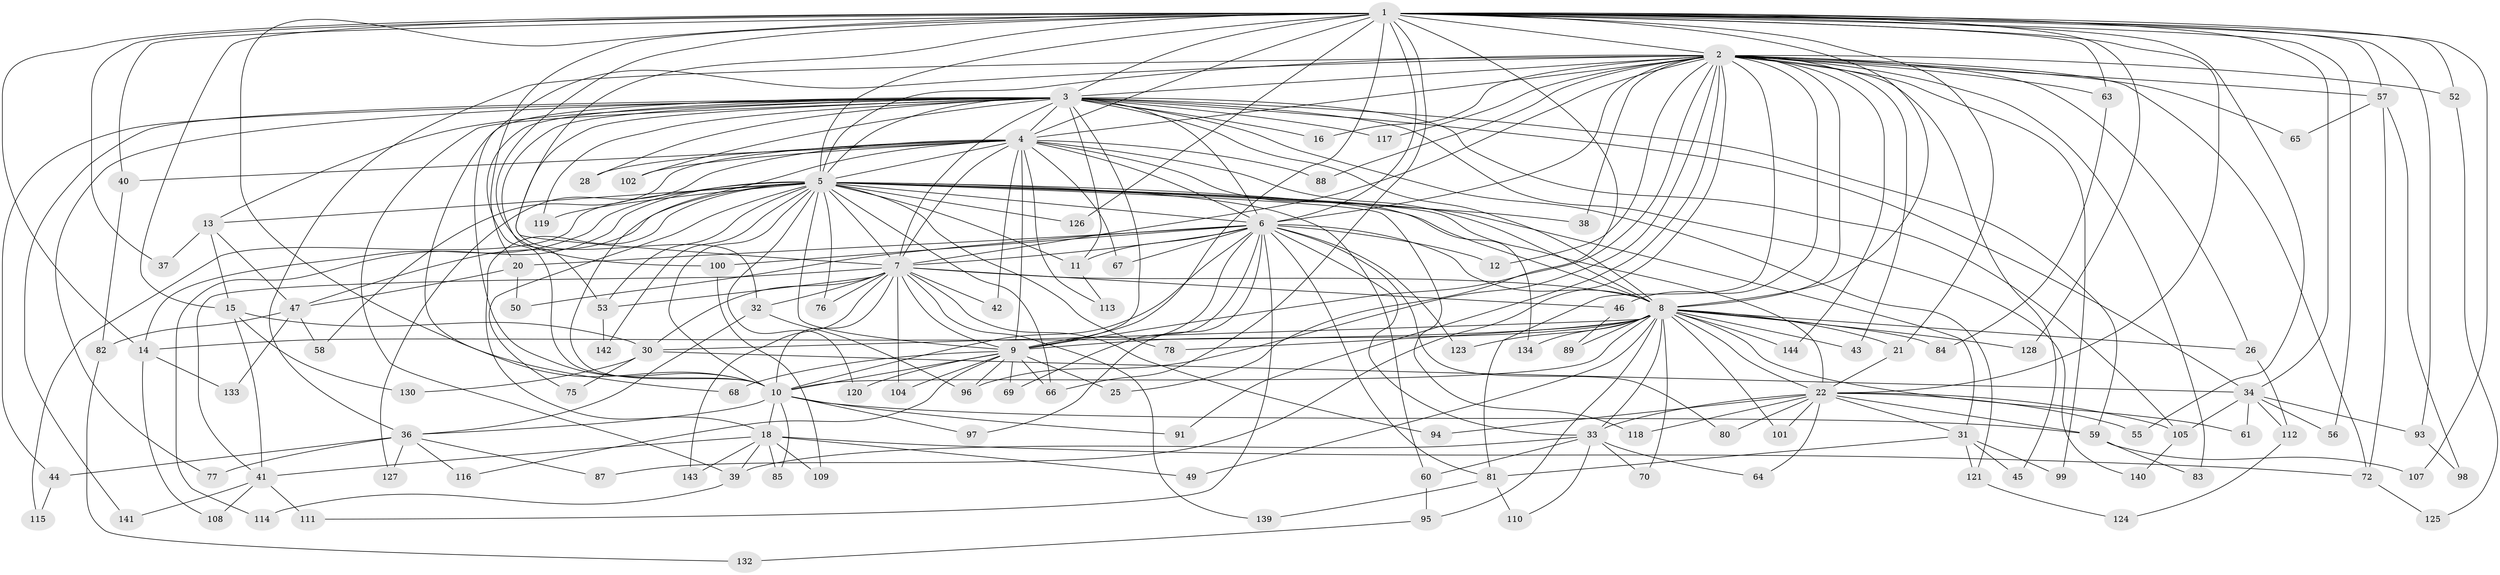 // Generated by graph-tools (version 1.1) at 2025/23/03/03/25 07:23:39]
// undirected, 117 vertices, 277 edges
graph export_dot {
graph [start="1"]
  node [color=gray90,style=filled];
  1 [super="+23"];
  2 [super="+54"];
  3 [super="+90"];
  4 [super="+73"];
  5 [super="+131"];
  6 [super="+17"];
  7 [super="+19"];
  8 [super="+24"];
  9 [super="+129"];
  10 [super="+135"];
  11 [super="+35"];
  12;
  13;
  14 [super="+27"];
  15;
  16;
  18 [super="+71"];
  20;
  21;
  22 [super="+29"];
  25;
  26;
  28;
  30 [super="+51"];
  31;
  32 [super="+106"];
  33 [super="+62"];
  34 [super="+79"];
  36 [super="+122"];
  37;
  38;
  39;
  40;
  41 [super="+137"];
  42;
  43;
  44;
  45;
  46;
  47 [super="+48"];
  49;
  50;
  52;
  53 [super="+74"];
  55;
  56;
  57;
  58;
  59 [super="+86"];
  60;
  61;
  63;
  64;
  65;
  66 [super="+92"];
  67;
  68;
  69;
  70;
  72 [super="+136"];
  75;
  76;
  77;
  78;
  80;
  81 [super="+103"];
  82;
  83;
  84;
  85;
  87;
  88;
  89;
  91;
  93;
  94;
  95;
  96;
  97;
  98;
  99;
  100;
  101;
  102;
  104;
  105 [super="+138"];
  107;
  108;
  109;
  110;
  111;
  112;
  113;
  114;
  115;
  116;
  117;
  118;
  119;
  120;
  121;
  123;
  124;
  125;
  126;
  127;
  128;
  130;
  132;
  133;
  134;
  139;
  140;
  141;
  142;
  143;
  144;
  1 -- 2;
  1 -- 3 [weight=3];
  1 -- 4;
  1 -- 5;
  1 -- 6;
  1 -- 7 [weight=2];
  1 -- 8;
  1 -- 9;
  1 -- 10;
  1 -- 14;
  1 -- 15;
  1 -- 20;
  1 -- 21;
  1 -- 25;
  1 -- 37;
  1 -- 52;
  1 -- 55;
  1 -- 57;
  1 -- 63;
  1 -- 66;
  1 -- 100;
  1 -- 107;
  1 -- 126;
  1 -- 128;
  1 -- 40;
  1 -- 56;
  1 -- 93;
  1 -- 34;
  1 -- 22;
  2 -- 3;
  2 -- 4 [weight=2];
  2 -- 5;
  2 -- 6;
  2 -- 7;
  2 -- 8 [weight=2];
  2 -- 9;
  2 -- 10;
  2 -- 12;
  2 -- 16;
  2 -- 26;
  2 -- 38;
  2 -- 43;
  2 -- 45;
  2 -- 46;
  2 -- 52;
  2 -- 57;
  2 -- 63;
  2 -- 65;
  2 -- 72;
  2 -- 81;
  2 -- 83;
  2 -- 87;
  2 -- 88;
  2 -- 91;
  2 -- 96;
  2 -- 99;
  2 -- 117;
  2 -- 144;
  2 -- 36 [weight=2];
  3 -- 4;
  3 -- 5;
  3 -- 6;
  3 -- 7;
  3 -- 8;
  3 -- 9;
  3 -- 10;
  3 -- 11;
  3 -- 13;
  3 -- 16;
  3 -- 28;
  3 -- 32;
  3 -- 34;
  3 -- 39;
  3 -- 44;
  3 -- 53;
  3 -- 59;
  3 -- 68;
  3 -- 77;
  3 -- 102;
  3 -- 105;
  3 -- 117;
  3 -- 119;
  3 -- 121;
  3 -- 140;
  3 -- 141;
  4 -- 5;
  4 -- 6;
  4 -- 7;
  4 -- 8;
  4 -- 9 [weight=2];
  4 -- 10;
  4 -- 28;
  4 -- 40;
  4 -- 42;
  4 -- 58;
  4 -- 67;
  4 -- 127;
  4 -- 134;
  4 -- 113;
  4 -- 102;
  4 -- 88;
  5 -- 6;
  5 -- 7;
  5 -- 8;
  5 -- 9;
  5 -- 10 [weight=2];
  5 -- 13;
  5 -- 18;
  5 -- 31;
  5 -- 38;
  5 -- 47;
  5 -- 60;
  5 -- 75;
  5 -- 76;
  5 -- 78;
  5 -- 114;
  5 -- 115;
  5 -- 118;
  5 -- 119;
  5 -- 120;
  5 -- 126;
  5 -- 142;
  5 -- 11;
  5 -- 22;
  5 -- 53;
  5 -- 14;
  5 -- 66;
  6 -- 7;
  6 -- 8;
  6 -- 9;
  6 -- 10;
  6 -- 11;
  6 -- 12;
  6 -- 20;
  6 -- 50;
  6 -- 69;
  6 -- 80;
  6 -- 81;
  6 -- 111;
  6 -- 123;
  6 -- 33;
  6 -- 97;
  6 -- 67;
  6 -- 100;
  7 -- 8;
  7 -- 9;
  7 -- 10;
  7 -- 30;
  7 -- 32;
  7 -- 41;
  7 -- 42;
  7 -- 46;
  7 -- 53;
  7 -- 76;
  7 -- 104;
  7 -- 139;
  7 -- 143;
  7 -- 94;
  8 -- 9;
  8 -- 10;
  8 -- 14;
  8 -- 21;
  8 -- 22;
  8 -- 30;
  8 -- 43;
  8 -- 49;
  8 -- 61;
  8 -- 70;
  8 -- 78;
  8 -- 84;
  8 -- 89;
  8 -- 95;
  8 -- 101;
  8 -- 123;
  8 -- 128;
  8 -- 134;
  8 -- 144;
  8 -- 33;
  8 -- 26;
  9 -- 10;
  9 -- 25;
  9 -- 66;
  9 -- 68;
  9 -- 69;
  9 -- 96;
  9 -- 104;
  9 -- 116;
  9 -- 120;
  10 -- 18;
  10 -- 36;
  10 -- 85;
  10 -- 91;
  10 -- 97;
  10 -- 59;
  11 -- 113;
  13 -- 15;
  13 -- 37;
  13 -- 47;
  14 -- 133;
  14 -- 108;
  15 -- 41;
  15 -- 130;
  15 -- 30;
  18 -- 49;
  18 -- 85;
  18 -- 109;
  18 -- 143;
  18 -- 41;
  18 -- 72;
  18 -- 39;
  20 -- 47;
  20 -- 50;
  21 -- 22;
  22 -- 33;
  22 -- 59;
  22 -- 80;
  22 -- 94;
  22 -- 101;
  22 -- 118;
  22 -- 64;
  22 -- 55;
  22 -- 31;
  22 -- 105;
  26 -- 112;
  30 -- 34;
  30 -- 75;
  30 -- 130;
  31 -- 45;
  31 -- 99;
  31 -- 121;
  31 -- 81;
  32 -- 36;
  32 -- 96;
  33 -- 39;
  33 -- 60;
  33 -- 64;
  33 -- 70;
  33 -- 110;
  34 -- 56;
  34 -- 61;
  34 -- 105;
  34 -- 112;
  34 -- 93;
  36 -- 44;
  36 -- 77;
  36 -- 87;
  36 -- 116;
  36 -- 127;
  39 -- 114;
  40 -- 82;
  41 -- 108;
  41 -- 111;
  41 -- 141;
  44 -- 115;
  46 -- 89;
  47 -- 58;
  47 -- 82;
  47 -- 133;
  52 -- 125;
  53 -- 142;
  57 -- 65;
  57 -- 98;
  57 -- 72;
  59 -- 83;
  59 -- 107;
  60 -- 95;
  63 -- 84;
  72 -- 125;
  81 -- 110;
  81 -- 139;
  82 -- 132;
  93 -- 98;
  95 -- 132;
  100 -- 109;
  105 -- 140;
  112 -- 124;
  121 -- 124;
}
